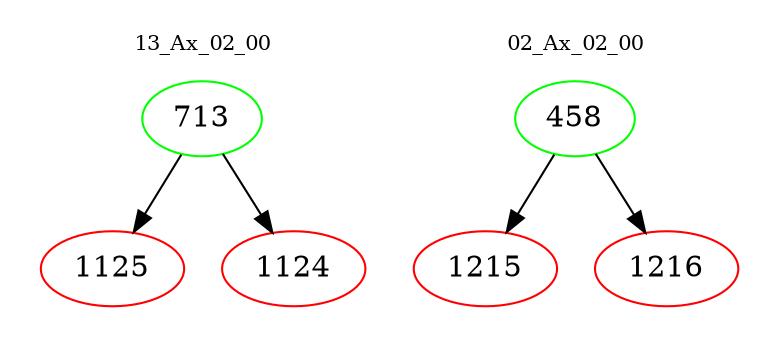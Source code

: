 digraph{
subgraph cluster_0 {
color = white
label = "13_Ax_02_00";
fontsize=10;
T0_713 [label="713", color="green"]
T0_713 -> T0_1125 [color="black"]
T0_1125 [label="1125", color="red"]
T0_713 -> T0_1124 [color="black"]
T0_1124 [label="1124", color="red"]
}
subgraph cluster_1 {
color = white
label = "02_Ax_02_00";
fontsize=10;
T1_458 [label="458", color="green"]
T1_458 -> T1_1215 [color="black"]
T1_1215 [label="1215", color="red"]
T1_458 -> T1_1216 [color="black"]
T1_1216 [label="1216", color="red"]
}
}
